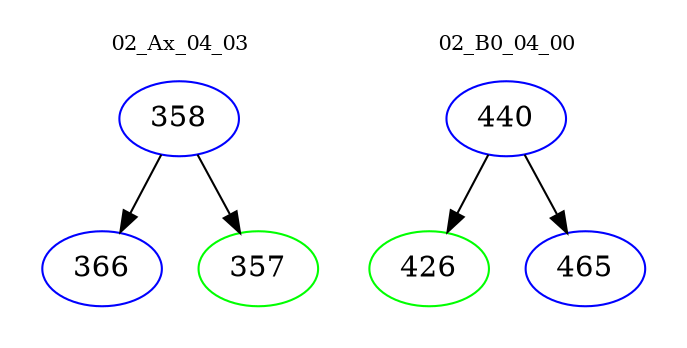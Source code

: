 digraph{
subgraph cluster_0 {
color = white
label = "02_Ax_04_03";
fontsize=10;
T0_358 [label="358", color="blue"]
T0_358 -> T0_366 [color="black"]
T0_366 [label="366", color="blue"]
T0_358 -> T0_357 [color="black"]
T0_357 [label="357", color="green"]
}
subgraph cluster_1 {
color = white
label = "02_B0_04_00";
fontsize=10;
T1_440 [label="440", color="blue"]
T1_440 -> T1_426 [color="black"]
T1_426 [label="426", color="green"]
T1_440 -> T1_465 [color="black"]
T1_465 [label="465", color="blue"]
}
}
